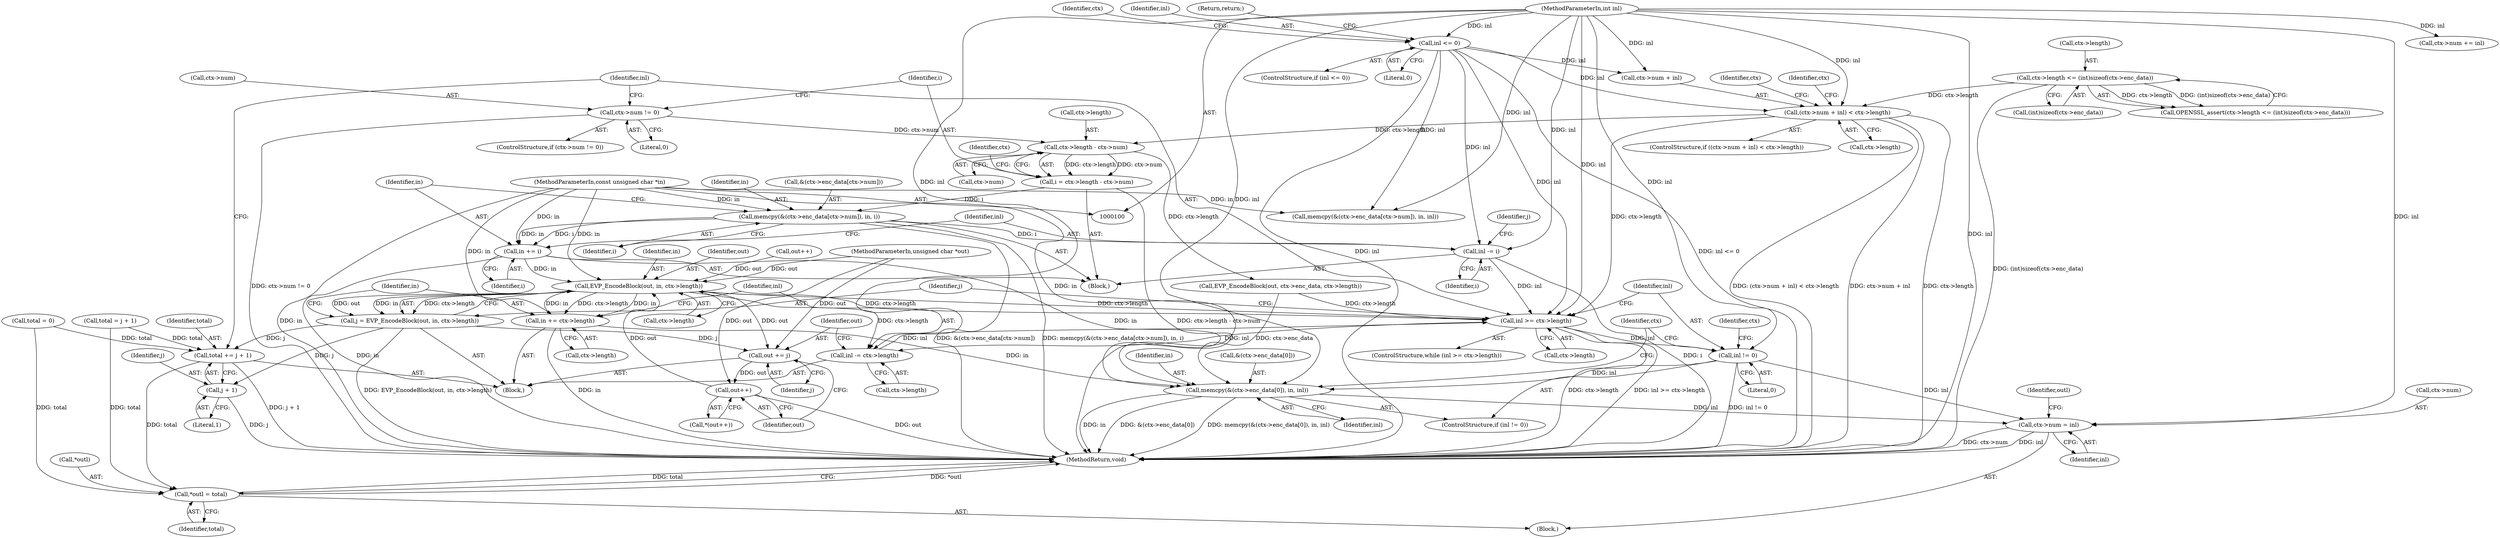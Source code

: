 digraph "0_openssl_5b814481f3573fa9677f3a31ee51322e2a22ee6a@API" {
"1000177" [label="(Call,memcpy(&(ctx->enc_data[ctx->num]), in, i))"];
"1000104" [label="(MethodParameterIn,const unsigned char *in)"];
"1000168" [label="(Call,i = ctx->length - ctx->num)"];
"1000170" [label="(Call,ctx->length - ctx->num)"];
"1000134" [label="(Call,(ctx->num + inl) < ctx->length)"];
"1000118" [label="(Call,inl <= 0)"];
"1000105" [label="(MethodParameterIn,int inl)"];
"1000123" [label="(Call,ctx->length <= (int)sizeof(ctx->enc_data))"];
"1000162" [label="(Call,ctx->num != 0)"];
"1000188" [label="(Call,in += i)"];
"1000235" [label="(Call,EVP_EncodeBlock(out, in, ctx->length))"];
"1000227" [label="(Call,inl >= ctx->length)"];
"1000246" [label="(Call,inl -= ctx->length)"];
"1000269" [label="(Call,inl != 0)"];
"1000272" [label="(Call,memcpy(&(ctx->enc_data[0]), in, inl))"];
"1000281" [label="(Call,ctx->num = inl)"];
"1000233" [label="(Call,j = EVP_EncodeBlock(out, in, ctx->length))"];
"1000251" [label="(Call,out += j)"];
"1000256" [label="(Call,out++)"];
"1000263" [label="(Call,total += j + 1)"];
"1000286" [label="(Call,*outl = total)"];
"1000265" [label="(Call,j + 1)"];
"1000241" [label="(Call,in += ctx->length)"];
"1000191" [label="(Call,inl -= i)"];
"1000281" [label="(Call,ctx->num = inl)"];
"1000273" [label="(Call,&(ctx->enc_data[0]))"];
"1000188" [label="(Call,in += i)"];
"1000192" [label="(Identifier,inl)"];
"1000266" [label="(Identifier,j)"];
"1000125" [label="(Identifier,ctx)"];
"1000186" [label="(Identifier,in)"];
"1000235" [label="(Call,EVP_EncodeBlock(out, in, ctx->length))"];
"1000285" [label="(Identifier,inl)"];
"1000105" [label="(MethodParameterIn,int inl)"];
"1000257" [label="(Identifier,out)"];
"1000110" [label="(Call,total = 0)"];
"1000270" [label="(Identifier,inl)"];
"1000133" [label="(ControlStructure,if ((ctx->num + inl) < ctx->length))"];
"1000134" [label="(Call,(ctx->num + inl) < ctx->length)"];
"1000119" [label="(Identifier,inl)"];
"1000166" [label="(Literal,0)"];
"1000140" [label="(Call,ctx->length)"];
"1000227" [label="(Call,inl >= ctx->length)"];
"1000287" [label="(Call,*outl)"];
"1000290" [label="(MethodReturn,void)"];
"1000271" [label="(Literal,0)"];
"1000256" [label="(Call,out++)"];
"1000232" [label="(Block,)"];
"1000280" [label="(Identifier,inl)"];
"1000282" [label="(Call,ctx->num)"];
"1000127" [label="(Call,(int)sizeof(ctx->enc_data))"];
"1000269" [label="(Call,inl != 0)"];
"1000241" [label="(Call,in += ctx->length)"];
"1000263" [label="(Call,total += j + 1)"];
"1000121" [label="(Return,return;)"];
"1000255" [label="(Call,*(out++))"];
"1000286" [label="(Call,*outl = total)"];
"1000246" [label="(Call,inl -= ctx->length)"];
"1000289" [label="(Identifier,total)"];
"1000181" [label="(Identifier,ctx)"];
"1000117" [label="(ControlStructure,if (inl <= 0))"];
"1000162" [label="(Call,ctx->num != 0)"];
"1000276" [label="(Identifier,ctx)"];
"1000135" [label="(Call,ctx->num + inl)"];
"1000104" [label="(MethodParameterIn,const unsigned char *in)"];
"1000171" [label="(Call,ctx->length)"];
"1000164" [label="(Identifier,ctx)"];
"1000267" [label="(Literal,1)"];
"1000163" [label="(Call,ctx->num)"];
"1000243" [label="(Call,ctx->length)"];
"1000288" [label="(Identifier,outl)"];
"1000177" [label="(Call,memcpy(&(ctx->enc_data[ctx->num]), in, i))"];
"1000242" [label="(Identifier,in)"];
"1000233" [label="(Call,j = EVP_EncodeBlock(out, in, ctx->length))"];
"1000168" [label="(Call,i = ctx->length - ctx->num)"];
"1000238" [label="(Call,ctx->length)"];
"1000190" [label="(Identifier,i)"];
"1000170" [label="(Call,ctx->length - ctx->num)"];
"1000248" [label="(Call,ctx->length)"];
"1000174" [label="(Call,ctx->num)"];
"1000144" [label="(Call,memcpy(&(ctx->enc_data[ctx->num]), in, inl))"];
"1000193" [label="(Identifier,i)"];
"1000178" [label="(Call,&(ctx->enc_data[ctx->num]))"];
"1000124" [label="(Call,ctx->length)"];
"1000272" [label="(Call,memcpy(&(ctx->enc_data[0]), in, inl))"];
"1000169" [label="(Identifier,i)"];
"1000251" [label="(Call,out += j)"];
"1000226" [label="(ControlStructure,while (inl >= ctx->length))"];
"1000283" [label="(Identifier,ctx)"];
"1000236" [label="(Identifier,out)"];
"1000264" [label="(Identifier,total)"];
"1000120" [label="(Literal,0)"];
"1000161" [label="(ControlStructure,if (ctx->num != 0))"];
"1000122" [label="(Call,OPENSSL_assert(ctx->length <= (int)sizeof(ctx->enc_data)))"];
"1000253" [label="(Identifier,j)"];
"1000167" [label="(Block,)"];
"1000268" [label="(ControlStructure,if (inl != 0))"];
"1000265" [label="(Call,j + 1)"];
"1000123" [label="(Call,ctx->length <= (int)sizeof(ctx->enc_data))"];
"1000234" [label="(Identifier,j)"];
"1000155" [label="(Call,ctx->num += inl)"];
"1000252" [label="(Identifier,out)"];
"1000187" [label="(Identifier,i)"];
"1000148" [label="(Identifier,ctx)"];
"1000214" [label="(Call,out++)"];
"1000221" [label="(Call,total = j + 1)"];
"1000229" [label="(Call,ctx->length)"];
"1000228" [label="(Identifier,inl)"];
"1000237" [label="(Identifier,in)"];
"1000196" [label="(Call,EVP_EncodeBlock(out, ctx->enc_data, ctx->length))"];
"1000102" [label="(MethodParameterIn,unsigned char *out)"];
"1000189" [label="(Identifier,in)"];
"1000118" [label="(Call,inl <= 0)"];
"1000195" [label="(Identifier,j)"];
"1000247" [label="(Identifier,inl)"];
"1000106" [label="(Block,)"];
"1000279" [label="(Identifier,in)"];
"1000191" [label="(Call,inl -= i)"];
"1000177" -> "1000167"  [label="AST: "];
"1000177" -> "1000187"  [label="CFG: "];
"1000178" -> "1000177"  [label="AST: "];
"1000186" -> "1000177"  [label="AST: "];
"1000187" -> "1000177"  [label="AST: "];
"1000189" -> "1000177"  [label="CFG: "];
"1000177" -> "1000290"  [label="DDG: &(ctx->enc_data[ctx->num])"];
"1000177" -> "1000290"  [label="DDG: memcpy(&(ctx->enc_data[ctx->num]), in, i)"];
"1000104" -> "1000177"  [label="DDG: in"];
"1000168" -> "1000177"  [label="DDG: i"];
"1000177" -> "1000188"  [label="DDG: i"];
"1000177" -> "1000188"  [label="DDG: in"];
"1000177" -> "1000191"  [label="DDG: i"];
"1000104" -> "1000100"  [label="AST: "];
"1000104" -> "1000290"  [label="DDG: in"];
"1000104" -> "1000144"  [label="DDG: in"];
"1000104" -> "1000188"  [label="DDG: in"];
"1000104" -> "1000235"  [label="DDG: in"];
"1000104" -> "1000241"  [label="DDG: in"];
"1000104" -> "1000272"  [label="DDG: in"];
"1000168" -> "1000167"  [label="AST: "];
"1000168" -> "1000170"  [label="CFG: "];
"1000169" -> "1000168"  [label="AST: "];
"1000170" -> "1000168"  [label="AST: "];
"1000181" -> "1000168"  [label="CFG: "];
"1000168" -> "1000290"  [label="DDG: ctx->length - ctx->num"];
"1000170" -> "1000168"  [label="DDG: ctx->length"];
"1000170" -> "1000168"  [label="DDG: ctx->num"];
"1000170" -> "1000174"  [label="CFG: "];
"1000171" -> "1000170"  [label="AST: "];
"1000174" -> "1000170"  [label="AST: "];
"1000134" -> "1000170"  [label="DDG: ctx->length"];
"1000162" -> "1000170"  [label="DDG: ctx->num"];
"1000170" -> "1000196"  [label="DDG: ctx->length"];
"1000134" -> "1000133"  [label="AST: "];
"1000134" -> "1000140"  [label="CFG: "];
"1000135" -> "1000134"  [label="AST: "];
"1000140" -> "1000134"  [label="AST: "];
"1000148" -> "1000134"  [label="CFG: "];
"1000164" -> "1000134"  [label="CFG: "];
"1000134" -> "1000290"  [label="DDG: ctx->length"];
"1000134" -> "1000290"  [label="DDG: (ctx->num + inl) < ctx->length"];
"1000134" -> "1000290"  [label="DDG: ctx->num + inl"];
"1000118" -> "1000134"  [label="DDG: inl"];
"1000105" -> "1000134"  [label="DDG: inl"];
"1000123" -> "1000134"  [label="DDG: ctx->length"];
"1000134" -> "1000227"  [label="DDG: ctx->length"];
"1000118" -> "1000117"  [label="AST: "];
"1000118" -> "1000120"  [label="CFG: "];
"1000119" -> "1000118"  [label="AST: "];
"1000120" -> "1000118"  [label="AST: "];
"1000121" -> "1000118"  [label="CFG: "];
"1000125" -> "1000118"  [label="CFG: "];
"1000118" -> "1000290"  [label="DDG: inl <= 0"];
"1000118" -> "1000290"  [label="DDG: inl"];
"1000105" -> "1000118"  [label="DDG: inl"];
"1000118" -> "1000135"  [label="DDG: inl"];
"1000118" -> "1000144"  [label="DDG: inl"];
"1000118" -> "1000191"  [label="DDG: inl"];
"1000118" -> "1000227"  [label="DDG: inl"];
"1000105" -> "1000100"  [label="AST: "];
"1000105" -> "1000290"  [label="DDG: inl"];
"1000105" -> "1000135"  [label="DDG: inl"];
"1000105" -> "1000144"  [label="DDG: inl"];
"1000105" -> "1000155"  [label="DDG: inl"];
"1000105" -> "1000191"  [label="DDG: inl"];
"1000105" -> "1000227"  [label="DDG: inl"];
"1000105" -> "1000246"  [label="DDG: inl"];
"1000105" -> "1000269"  [label="DDG: inl"];
"1000105" -> "1000272"  [label="DDG: inl"];
"1000105" -> "1000281"  [label="DDG: inl"];
"1000123" -> "1000122"  [label="AST: "];
"1000123" -> "1000127"  [label="CFG: "];
"1000124" -> "1000123"  [label="AST: "];
"1000127" -> "1000123"  [label="AST: "];
"1000122" -> "1000123"  [label="CFG: "];
"1000123" -> "1000290"  [label="DDG: (int)sizeof(ctx->enc_data)"];
"1000123" -> "1000122"  [label="DDG: ctx->length"];
"1000123" -> "1000122"  [label="DDG: (int)sizeof(ctx->enc_data)"];
"1000162" -> "1000161"  [label="AST: "];
"1000162" -> "1000166"  [label="CFG: "];
"1000163" -> "1000162"  [label="AST: "];
"1000166" -> "1000162"  [label="AST: "];
"1000169" -> "1000162"  [label="CFG: "];
"1000228" -> "1000162"  [label="CFG: "];
"1000162" -> "1000290"  [label="DDG: ctx->num != 0"];
"1000188" -> "1000167"  [label="AST: "];
"1000188" -> "1000190"  [label="CFG: "];
"1000189" -> "1000188"  [label="AST: "];
"1000190" -> "1000188"  [label="AST: "];
"1000192" -> "1000188"  [label="CFG: "];
"1000188" -> "1000290"  [label="DDG: in"];
"1000188" -> "1000235"  [label="DDG: in"];
"1000188" -> "1000272"  [label="DDG: in"];
"1000235" -> "1000233"  [label="AST: "];
"1000235" -> "1000238"  [label="CFG: "];
"1000236" -> "1000235"  [label="AST: "];
"1000237" -> "1000235"  [label="AST: "];
"1000238" -> "1000235"  [label="AST: "];
"1000233" -> "1000235"  [label="CFG: "];
"1000235" -> "1000227"  [label="DDG: ctx->length"];
"1000235" -> "1000233"  [label="DDG: out"];
"1000235" -> "1000233"  [label="DDG: in"];
"1000235" -> "1000233"  [label="DDG: ctx->length"];
"1000214" -> "1000235"  [label="DDG: out"];
"1000256" -> "1000235"  [label="DDG: out"];
"1000102" -> "1000235"  [label="DDG: out"];
"1000241" -> "1000235"  [label="DDG: in"];
"1000227" -> "1000235"  [label="DDG: ctx->length"];
"1000235" -> "1000241"  [label="DDG: ctx->length"];
"1000235" -> "1000241"  [label="DDG: in"];
"1000235" -> "1000246"  [label="DDG: ctx->length"];
"1000235" -> "1000251"  [label="DDG: out"];
"1000227" -> "1000226"  [label="AST: "];
"1000227" -> "1000229"  [label="CFG: "];
"1000228" -> "1000227"  [label="AST: "];
"1000229" -> "1000227"  [label="AST: "];
"1000234" -> "1000227"  [label="CFG: "];
"1000270" -> "1000227"  [label="CFG: "];
"1000227" -> "1000290"  [label="DDG: inl >= ctx->length"];
"1000227" -> "1000290"  [label="DDG: ctx->length"];
"1000191" -> "1000227"  [label="DDG: inl"];
"1000246" -> "1000227"  [label="DDG: inl"];
"1000196" -> "1000227"  [label="DDG: ctx->length"];
"1000227" -> "1000246"  [label="DDG: inl"];
"1000227" -> "1000269"  [label="DDG: inl"];
"1000246" -> "1000232"  [label="AST: "];
"1000246" -> "1000248"  [label="CFG: "];
"1000247" -> "1000246"  [label="AST: "];
"1000248" -> "1000246"  [label="AST: "];
"1000252" -> "1000246"  [label="CFG: "];
"1000269" -> "1000268"  [label="AST: "];
"1000269" -> "1000271"  [label="CFG: "];
"1000270" -> "1000269"  [label="AST: "];
"1000271" -> "1000269"  [label="AST: "];
"1000276" -> "1000269"  [label="CFG: "];
"1000283" -> "1000269"  [label="CFG: "];
"1000269" -> "1000290"  [label="DDG: inl != 0"];
"1000269" -> "1000272"  [label="DDG: inl"];
"1000269" -> "1000281"  [label="DDG: inl"];
"1000272" -> "1000268"  [label="AST: "];
"1000272" -> "1000280"  [label="CFG: "];
"1000273" -> "1000272"  [label="AST: "];
"1000279" -> "1000272"  [label="AST: "];
"1000280" -> "1000272"  [label="AST: "];
"1000283" -> "1000272"  [label="CFG: "];
"1000272" -> "1000290"  [label="DDG: &(ctx->enc_data[0])"];
"1000272" -> "1000290"  [label="DDG: memcpy(&(ctx->enc_data[0]), in, inl)"];
"1000272" -> "1000290"  [label="DDG: in"];
"1000196" -> "1000272"  [label="DDG: ctx->enc_data"];
"1000241" -> "1000272"  [label="DDG: in"];
"1000272" -> "1000281"  [label="DDG: inl"];
"1000281" -> "1000106"  [label="AST: "];
"1000281" -> "1000285"  [label="CFG: "];
"1000282" -> "1000281"  [label="AST: "];
"1000285" -> "1000281"  [label="AST: "];
"1000288" -> "1000281"  [label="CFG: "];
"1000281" -> "1000290"  [label="DDG: inl"];
"1000281" -> "1000290"  [label="DDG: ctx->num"];
"1000233" -> "1000232"  [label="AST: "];
"1000234" -> "1000233"  [label="AST: "];
"1000242" -> "1000233"  [label="CFG: "];
"1000233" -> "1000290"  [label="DDG: EVP_EncodeBlock(out, in, ctx->length)"];
"1000233" -> "1000251"  [label="DDG: j"];
"1000233" -> "1000263"  [label="DDG: j"];
"1000233" -> "1000265"  [label="DDG: j"];
"1000251" -> "1000232"  [label="AST: "];
"1000251" -> "1000253"  [label="CFG: "];
"1000252" -> "1000251"  [label="AST: "];
"1000253" -> "1000251"  [label="AST: "];
"1000257" -> "1000251"  [label="CFG: "];
"1000102" -> "1000251"  [label="DDG: out"];
"1000251" -> "1000256"  [label="DDG: out"];
"1000256" -> "1000255"  [label="AST: "];
"1000256" -> "1000257"  [label="CFG: "];
"1000257" -> "1000256"  [label="AST: "];
"1000255" -> "1000256"  [label="CFG: "];
"1000256" -> "1000290"  [label="DDG: out"];
"1000102" -> "1000256"  [label="DDG: out"];
"1000263" -> "1000232"  [label="AST: "];
"1000263" -> "1000265"  [label="CFG: "];
"1000264" -> "1000263"  [label="AST: "];
"1000265" -> "1000263"  [label="AST: "];
"1000228" -> "1000263"  [label="CFG: "];
"1000263" -> "1000290"  [label="DDG: j + 1"];
"1000221" -> "1000263"  [label="DDG: total"];
"1000110" -> "1000263"  [label="DDG: total"];
"1000263" -> "1000286"  [label="DDG: total"];
"1000286" -> "1000106"  [label="AST: "];
"1000286" -> "1000289"  [label="CFG: "];
"1000287" -> "1000286"  [label="AST: "];
"1000289" -> "1000286"  [label="AST: "];
"1000290" -> "1000286"  [label="CFG: "];
"1000286" -> "1000290"  [label="DDG: *outl"];
"1000286" -> "1000290"  [label="DDG: total"];
"1000221" -> "1000286"  [label="DDG: total"];
"1000110" -> "1000286"  [label="DDG: total"];
"1000265" -> "1000267"  [label="CFG: "];
"1000266" -> "1000265"  [label="AST: "];
"1000267" -> "1000265"  [label="AST: "];
"1000265" -> "1000290"  [label="DDG: j"];
"1000241" -> "1000232"  [label="AST: "];
"1000241" -> "1000243"  [label="CFG: "];
"1000242" -> "1000241"  [label="AST: "];
"1000243" -> "1000241"  [label="AST: "];
"1000247" -> "1000241"  [label="CFG: "];
"1000241" -> "1000290"  [label="DDG: in"];
"1000191" -> "1000167"  [label="AST: "];
"1000191" -> "1000193"  [label="CFG: "];
"1000192" -> "1000191"  [label="AST: "];
"1000193" -> "1000191"  [label="AST: "];
"1000195" -> "1000191"  [label="CFG: "];
"1000191" -> "1000290"  [label="DDG: i"];
}
